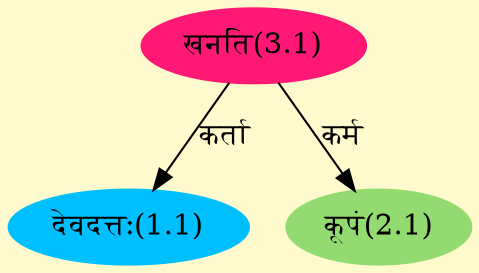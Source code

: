 digraph G{
rankdir=BT;
 compound=true;
 bgcolor="lemonchiffon1";
Node1_1 [style=filled, color="#00BFFF" label = "देवदत्तः(1.1)"]
Node3_1 [style=filled, color="#FF1975" label = "खनति(3.1)"]
Node2_1 [style=filled, color="#93DB70" label = "कूपं(2.1)"]
/* Start of Relations section */

Node1_1 -> Node3_1 [  label="कर्ता"  dir="back" ]
Node2_1 -> Node3_1 [  label="कर्म"  dir="back" ]
}
